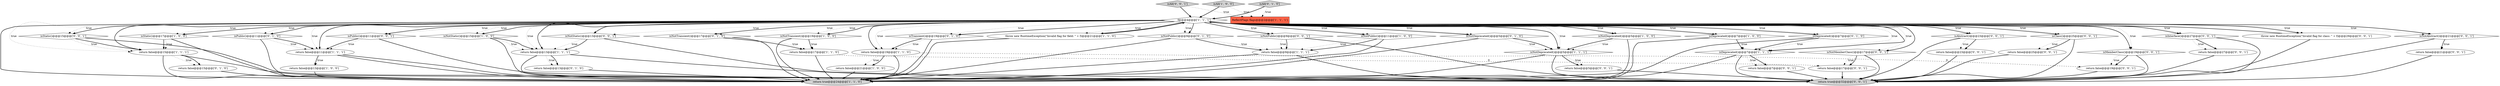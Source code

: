 digraph {
26 [style = filled, label = "isPublic()@@@11@@@['0', '1', '0']", fillcolor = white, shape = diamond image = "AAA0AAABBB2BBB"];
19 [style = filled, label = "return false@@@11@@@['1', '1', '1']", fillcolor = white, shape = ellipse image = "AAA0AAABBB1BBB"];
25 [style = filled, label = "isNotTransient()@@@17@@@['0', '1', '0']", fillcolor = white, shape = diamond image = "AAA0AAABBB2BBB"];
45 [style = filled, label = "isNotMemberClass()@@@17@@@['0', '0', '1']", fillcolor = white, shape = diamond image = "AAA0AAABBB3BBB"];
12 [style = filled, label = "isStatic()@@@17@@@['1', '0', '0']", fillcolor = white, shape = diamond image = "AAA0AAABBB1BBB"];
10 [style = filled, label = "return false@@@9@@@['1', '1', '1']", fillcolor = white, shape = ellipse image = "AAA0AAABBB1BBB"];
7 [style = filled, label = "isNotPublic()@@@11@@@['1', '0', '0']", fillcolor = white, shape = diamond image = "AAA0AAABBB1BBB"];
40 [style = filled, label = "isAbstract()@@@23@@@['0', '0', '1']", fillcolor = white, shape = diamond image = "AAA0AAABBB3BBB"];
48 [style = filled, label = "isAll['0', '0', '1']", fillcolor = lightgray, shape = diamond image = "AAA0AAABBB3BBB"];
5 [style = filled, label = "return false@@@17@@@['1', '1', '0']", fillcolor = white, shape = ellipse image = "AAA0AAABBB1BBB"];
30 [style = filled, label = "isClass()@@@25@@@['0', '0', '1']", fillcolor = white, shape = diamond image = "AAA0AAABBB3BBB"];
33 [style = filled, label = "isMemberClass()@@@19@@@['0', '0', '1']", fillcolor = white, shape = diamond image = "AAA0AAABBB3BBB"];
47 [style = filled, label = "return false@@@19@@@['0', '0', '1']", fillcolor = white, shape = ellipse image = "AAA0AAABBB3BBB"];
18 [style = filled, label = "isNotDeprecated()@@@5@@@['1', '1', '1']", fillcolor = white, shape = diamond image = "AAA0AAABBB1BBB"];
49 [style = filled, label = "return false@@@17@@@['0', '0', '1']", fillcolor = white, shape = ellipse image = "AAA0AAABBB3BBB"];
0 [style = filled, label = "isAll['1', '0', '0']", fillcolor = lightgray, shape = diamond image = "AAA0AAABBB1BBB"];
31 [style = filled, label = "return false@@@23@@@['0', '0', '1']", fillcolor = white, shape = ellipse image = "AAA0AAABBB3BBB"];
37 [style = filled, label = "return false@@@27@@@['0', '0', '1']", fillcolor = white, shape = ellipse image = "AAA0AAABBB3BBB"];
34 [style = filled, label = "return false@@@25@@@['0', '0', '1']", fillcolor = white, shape = ellipse image = "AAA0AAABBB3BBB"];
20 [style = filled, label = "isDeprecated()@@@7@@@['1', '1', '1']", fillcolor = white, shape = diamond image = "AAA0AAABBB1BBB"];
32 [style = filled, label = "isInterface()@@@27@@@['0', '0', '1']", fillcolor = white, shape = diamond image = "AAA0AAABBB3BBB"];
16 [style = filled, label = "return false@@@13@@@['1', '1', '1']", fillcolor = white, shape = ellipse image = "AAA0AAABBB1BBB"];
46 [style = filled, label = "throw new RuntimeException(\"Invalid flag for class: \" + f)@@@29@@@['0', '0', '1']", fillcolor = white, shape = ellipse image = "AAA0AAABBB3BBB"];
24 [style = filled, label = "isNotDeprecated()@@@5@@@['0', '1', '0']", fillcolor = white, shape = diamond image = "AAA0AAABBB2BBB"];
4 [style = filled, label = "return false@@@13@@@['1', '0', '0']", fillcolor = white, shape = ellipse image = "AAA0AAABBB1BBB"];
6 [style = filled, label = "return false@@@21@@@['1', '0', '0']", fillcolor = white, shape = ellipse image = "AAA0AAABBB1BBB"];
35 [style = filled, label = "return false@@@7@@@['0', '0', '1']", fillcolor = white, shape = ellipse image = "AAA0AAABBB3BBB"];
41 [style = filled, label = "isNotAbstract()@@@21@@@['0', '0', '1']", fillcolor = white, shape = diamond image = "AAA0AAABBB3BBB"];
44 [style = filled, label = "return false@@@5@@@['0', '0', '1']", fillcolor = white, shape = ellipse image = "AAA0AAABBB3BBB"];
1 [style = filled, label = "isNotTransient()@@@19@@@['1', '0', '0']", fillcolor = white, shape = diamond image = "AAA0AAABBB1BBB"];
22 [style = filled, label = "return false@@@13@@@['0', '1', '0']", fillcolor = white, shape = ellipse image = "AAA0AAABBB2BBB"];
11 [style = filled, label = "isNotStatic()@@@15@@@['1', '0', '0']", fillcolor = white, shape = diamond image = "AAA0AAABBB1BBB"];
28 [style = filled, label = "isAll['0', '1', '0']", fillcolor = lightgray, shape = diamond image = "AAA0AAABBB2BBB"];
3 [style = filled, label = "f@@@4@@@['1', '1', '1']", fillcolor = white, shape = diamond image = "AAA0AAABBB1BBB"];
9 [style = filled, label = "isDeprecated()@@@7@@@['1', '0', '0']", fillcolor = white, shape = diamond image = "AAA0AAABBB1BBB"];
21 [style = filled, label = "isDeprecated()@@@7@@@['0', '1', '0']", fillcolor = white, shape = diamond image = "AAA0AAABBB2BBB"];
43 [style = filled, label = "isNotPublic()@@@9@@@['0', '0', '1']", fillcolor = white, shape = diamond image = "AAA0AAABBB3BBB"];
15 [style = filled, label = "return true@@@24@@@['1', '1', '0']", fillcolor = lightgray, shape = ellipse image = "AAA0AAABBB1BBB"];
50 [style = filled, label = "return false@@@21@@@['0', '0', '1']", fillcolor = white, shape = ellipse image = "AAA0AAABBB3BBB"];
8 [style = filled, label = "return false@@@19@@@['1', '1', '0']", fillcolor = white, shape = ellipse image = "AAA0AAABBB1BBB"];
13 [style = filled, label = "ReflectFlags flags@@@2@@@['1', '1', '1']", fillcolor = tomato, shape = box image = "AAA0AAABBB1BBB"];
23 [style = filled, label = "return false@@@15@@@['0', '1', '0']", fillcolor = white, shape = ellipse image = "AAA0AAABBB2BBB"];
27 [style = filled, label = "isTransient()@@@19@@@['0', '1', '0']", fillcolor = white, shape = diamond image = "AAA0AAABBB2BBB"];
29 [style = filled, label = "isNotPublic()@@@9@@@['0', '1', '0']", fillcolor = white, shape = diamond image = "AAA0AAABBB2BBB"];
38 [style = filled, label = "isStatic()@@@15@@@['0', '0', '1']", fillcolor = white, shape = diamond image = "AAA0AAABBB3BBB"];
39 [style = filled, label = "isPublic()@@@11@@@['0', '0', '1']", fillcolor = white, shape = diamond image = "AAA0AAABBB3BBB"];
36 [style = filled, label = "return true@@@32@@@['0', '0', '1']", fillcolor = lightgray, shape = ellipse image = "AAA0AAABBB3BBB"];
42 [style = filled, label = "isNotStatic()@@@13@@@['0', '0', '1']", fillcolor = white, shape = diamond image = "AAA0AAABBB3BBB"];
17 [style = filled, label = "throw new RuntimeException(\"Invalid flag for field: \" + f)@@@21@@@['1', '1', '0']", fillcolor = white, shape = ellipse image = "AAA0AAABBB1BBB"];
14 [style = filled, label = "return false@@@15@@@['1', '1', '1']", fillcolor = white, shape = ellipse image = "AAA0AAABBB1BBB"];
2 [style = filled, label = "isNotDeprecated()@@@5@@@['1', '0', '0']", fillcolor = white, shape = diamond image = "AAA0AAABBB1BBB"];
3->12 [style = dotted, label="true"];
28->3 [style = bold, label=""];
3->24 [style = bold, label=""];
5->49 [style = dashed, label="0"];
3->29 [style = dotted, label="true"];
38->36 [style = bold, label=""];
3->1 [style = dotted, label="true"];
3->42 [style = bold, label=""];
29->10 [style = dotted, label="true"];
32->37 [style = bold, label=""];
49->36 [style = bold, label=""];
39->19 [style = dotted, label="true"];
43->10 [style = bold, label=""];
3->17 [style = dotted, label="true"];
0->13 [style = dotted, label="true"];
11->16 [style = bold, label=""];
17->3 [style = bold, label=""];
41->36 [style = bold, label=""];
33->47 [style = bold, label=""];
3->7 [style = bold, label=""];
3->1 [style = bold, label=""];
3->17 [style = bold, label=""];
1->5 [style = dotted, label="true"];
3->9 [style = bold, label=""];
3->25 [style = bold, label=""];
30->34 [style = dotted, label="true"];
12->14 [style = dotted, label="true"];
18->44 [style = dotted, label="true"];
3->38 [style = bold, label=""];
10->15 [style = bold, label=""];
26->19 [style = dotted, label="true"];
31->36 [style = bold, label=""];
14->23 [style = dotted, label="true"];
33->47 [style = dotted, label="true"];
3->16 [style = dotted, label="true"];
3->40 [style = bold, label=""];
3->24 [style = dotted, label="true"];
3->39 [style = bold, label=""];
1->5 [style = bold, label=""];
3->38 [style = dotted, label="true"];
3->39 [style = dotted, label="true"];
16->22 [style = dotted, label="true"];
3->26 [style = dotted, label="true"];
3->14 [style = bold, label=""];
8->47 [style = dashed, label="0"];
3->43 [style = bold, label=""];
6->15 [style = bold, label=""];
3->46 [style = bold, label=""];
12->14 [style = bold, label=""];
7->10 [style = dotted, label="true"];
9->20 [style = bold, label=""];
20->15 [style = bold, label=""];
3->20 [style = dotted, label="true"];
47->36 [style = bold, label=""];
3->30 [style = bold, label=""];
3->18 [style = bold, label=""];
21->20 [style = dotted, label="true"];
3->42 [style = dotted, label="true"];
11->16 [style = dotted, label="true"];
3->30 [style = dotted, label="true"];
26->19 [style = bold, label=""];
27->8 [style = bold, label=""];
39->36 [style = bold, label=""];
3->27 [style = dotted, label="true"];
41->50 [style = dotted, label="true"];
20->35 [style = bold, label=""];
21->20 [style = bold, label=""];
25->5 [style = bold, label=""];
3->18 [style = dotted, label="true"];
17->15 [style = bold, label=""];
3->45 [style = dotted, label="true"];
3->8 [style = bold, label=""];
3->11 [style = dotted, label="true"];
45->49 [style = dotted, label="true"];
35->36 [style = bold, label=""];
1->15 [style = bold, label=""];
29->10 [style = bold, label=""];
3->25 [style = dotted, label="true"];
14->23 [style = bold, label=""];
20->36 [style = bold, label=""];
3->7 [style = dotted, label="true"];
39->19 [style = bold, label=""];
3->9 [style = dotted, label="true"];
30->36 [style = bold, label=""];
25->15 [style = bold, label=""];
14->36 [style = bold, label=""];
3->33 [style = bold, label=""];
38->14 [style = dotted, label="true"];
18->15 [style = bold, label=""];
3->29 [style = bold, label=""];
50->36 [style = bold, label=""];
48->13 [style = dotted, label="true"];
30->34 [style = bold, label=""];
23->15 [style = bold, label=""];
21->15 [style = bold, label=""];
28->13 [style = dotted, label="true"];
43->10 [style = dotted, label="true"];
3->2 [style = bold, label=""];
3->19 [style = dotted, label="true"];
8->6 [style = dotted, label="true"];
3->43 [style = dotted, label="true"];
3->21 [style = bold, label=""];
9->15 [style = bold, label=""];
34->36 [style = bold, label=""];
27->15 [style = bold, label=""];
9->20 [style = dotted, label="true"];
11->15 [style = bold, label=""];
8->6 [style = bold, label=""];
0->3 [style = bold, label=""];
16->22 [style = bold, label=""];
40->31 [style = bold, label=""];
3->27 [style = bold, label=""];
42->16 [style = dotted, label="true"];
26->15 [style = bold, label=""];
20->35 [style = dotted, label="true"];
2->18 [style = dotted, label="true"];
3->12 [style = bold, label=""];
27->8 [style = dotted, label="true"];
3->19 [style = bold, label=""];
19->4 [style = bold, label=""];
42->36 [style = bold, label=""];
43->36 [style = bold, label=""];
7->15 [style = bold, label=""];
3->16 [style = bold, label=""];
25->5 [style = dotted, label="true"];
46->36 [style = bold, label=""];
46->3 [style = bold, label=""];
14->15 [style = bold, label=""];
3->33 [style = dotted, label="true"];
42->16 [style = bold, label=""];
24->18 [style = dotted, label="true"];
3->11 [style = bold, label=""];
24->18 [style = bold, label=""];
3->41 [style = dotted, label="true"];
3->26 [style = bold, label=""];
7->10 [style = bold, label=""];
38->14 [style = bold, label=""];
40->36 [style = bold, label=""];
40->31 [style = dotted, label="true"];
12->15 [style = bold, label=""];
3->21 [style = dotted, label="true"];
24->15 [style = bold, label=""];
10->36 [style = bold, label=""];
19->15 [style = bold, label=""];
3->8 [style = dotted, label="true"];
3->14 [style = dotted, label="true"];
16->15 [style = bold, label=""];
41->50 [style = bold, label=""];
16->36 [style = bold, label=""];
22->15 [style = bold, label=""];
3->32 [style = bold, label=""];
5->15 [style = bold, label=""];
45->49 [style = bold, label=""];
3->46 [style = dotted, label="true"];
3->20 [style = bold, label=""];
19->4 [style = dotted, label="true"];
32->36 [style = bold, label=""];
19->36 [style = bold, label=""];
45->36 [style = bold, label=""];
37->36 [style = bold, label=""];
3->40 [style = dotted, label="true"];
2->18 [style = bold, label=""];
32->37 [style = dotted, label="true"];
3->2 [style = dotted, label="true"];
18->44 [style = bold, label=""];
3->41 [style = bold, label=""];
3->15 [style = bold, label=""];
29->15 [style = bold, label=""];
3->45 [style = bold, label=""];
18->36 [style = bold, label=""];
44->36 [style = bold, label=""];
4->15 [style = bold, label=""];
48->3 [style = bold, label=""];
33->36 [style = bold, label=""];
2->15 [style = bold, label=""];
8->15 [style = bold, label=""];
3->32 [style = dotted, label="true"];
}
